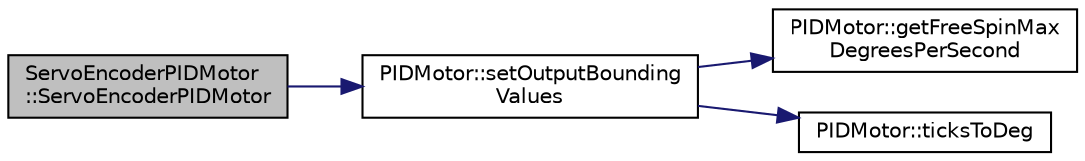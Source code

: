 digraph "ServoEncoderPIDMotor::ServoEncoderPIDMotor"
{
  edge [fontname="Helvetica",fontsize="10",labelfontname="Helvetica",labelfontsize="10"];
  node [fontname="Helvetica",fontsize="10",shape=record];
  rankdir="LR";
  Node0 [label="ServoEncoderPIDMotor\l::ServoEncoderPIDMotor",height=0.2,width=0.4,color="black", fillcolor="grey75", style="filled", fontcolor="black"];
  Node0 -> Node1 [color="midnightblue",fontsize="10",style="solid",fontname="Helvetica"];
  Node1 [label="PIDMotor::setOutputBounding\lValues",height=0.2,width=0.4,color="black", fillcolor="white", style="filled",URL="$classPIDMotor.html#ac6a54856f5ded5e5f0c176f1fcd1828a"];
  Node1 -> Node2 [color="midnightblue",fontsize="10",style="solid",fontname="Helvetica"];
  Node2 [label="PIDMotor::getFreeSpinMax\lDegreesPerSecond",height=0.2,width=0.4,color="black", fillcolor="white", style="filled",URL="$classPIDMotor.html#a702890e63da27ace0ec16b30d53e0c9e"];
  Node1 -> Node3 [color="midnightblue",fontsize="10",style="solid",fontname="Helvetica"];
  Node3 [label="PIDMotor::ticksToDeg",height=0.2,width=0.4,color="black", fillcolor="white", style="filled",URL="$classPIDMotor.html#a292e9bc7f736e94ee0df376a08efae33"];
}
